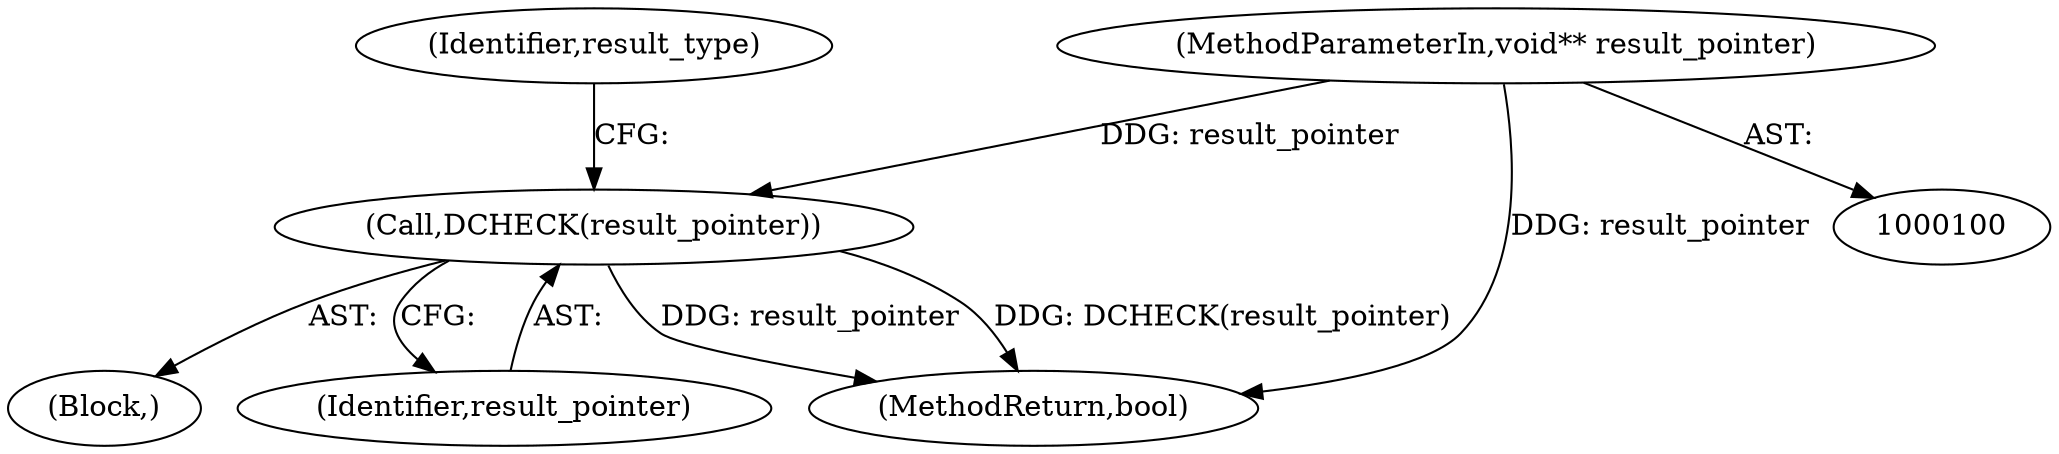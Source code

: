 digraph "0_Chrome_181c7400b2bf50ba02ac77149749fb419b4d4797@pointer" {
"1000108" [label="(MethodParameterIn,void** result_pointer)"];
"1000116" [label="(Call,DCHECK(result_pointer))"];
"1000111" [label="(Block,)"];
"1000117" [label="(Identifier,result_pointer)"];
"1000119" [label="(Identifier,result_type)"];
"1000239" [label="(MethodReturn,bool)"];
"1000116" [label="(Call,DCHECK(result_pointer))"];
"1000108" [label="(MethodParameterIn,void** result_pointer)"];
"1000108" -> "1000100"  [label="AST: "];
"1000108" -> "1000239"  [label="DDG: result_pointer"];
"1000108" -> "1000116"  [label="DDG: result_pointer"];
"1000116" -> "1000111"  [label="AST: "];
"1000116" -> "1000117"  [label="CFG: "];
"1000117" -> "1000116"  [label="AST: "];
"1000119" -> "1000116"  [label="CFG: "];
"1000116" -> "1000239"  [label="DDG: result_pointer"];
"1000116" -> "1000239"  [label="DDG: DCHECK(result_pointer)"];
}
